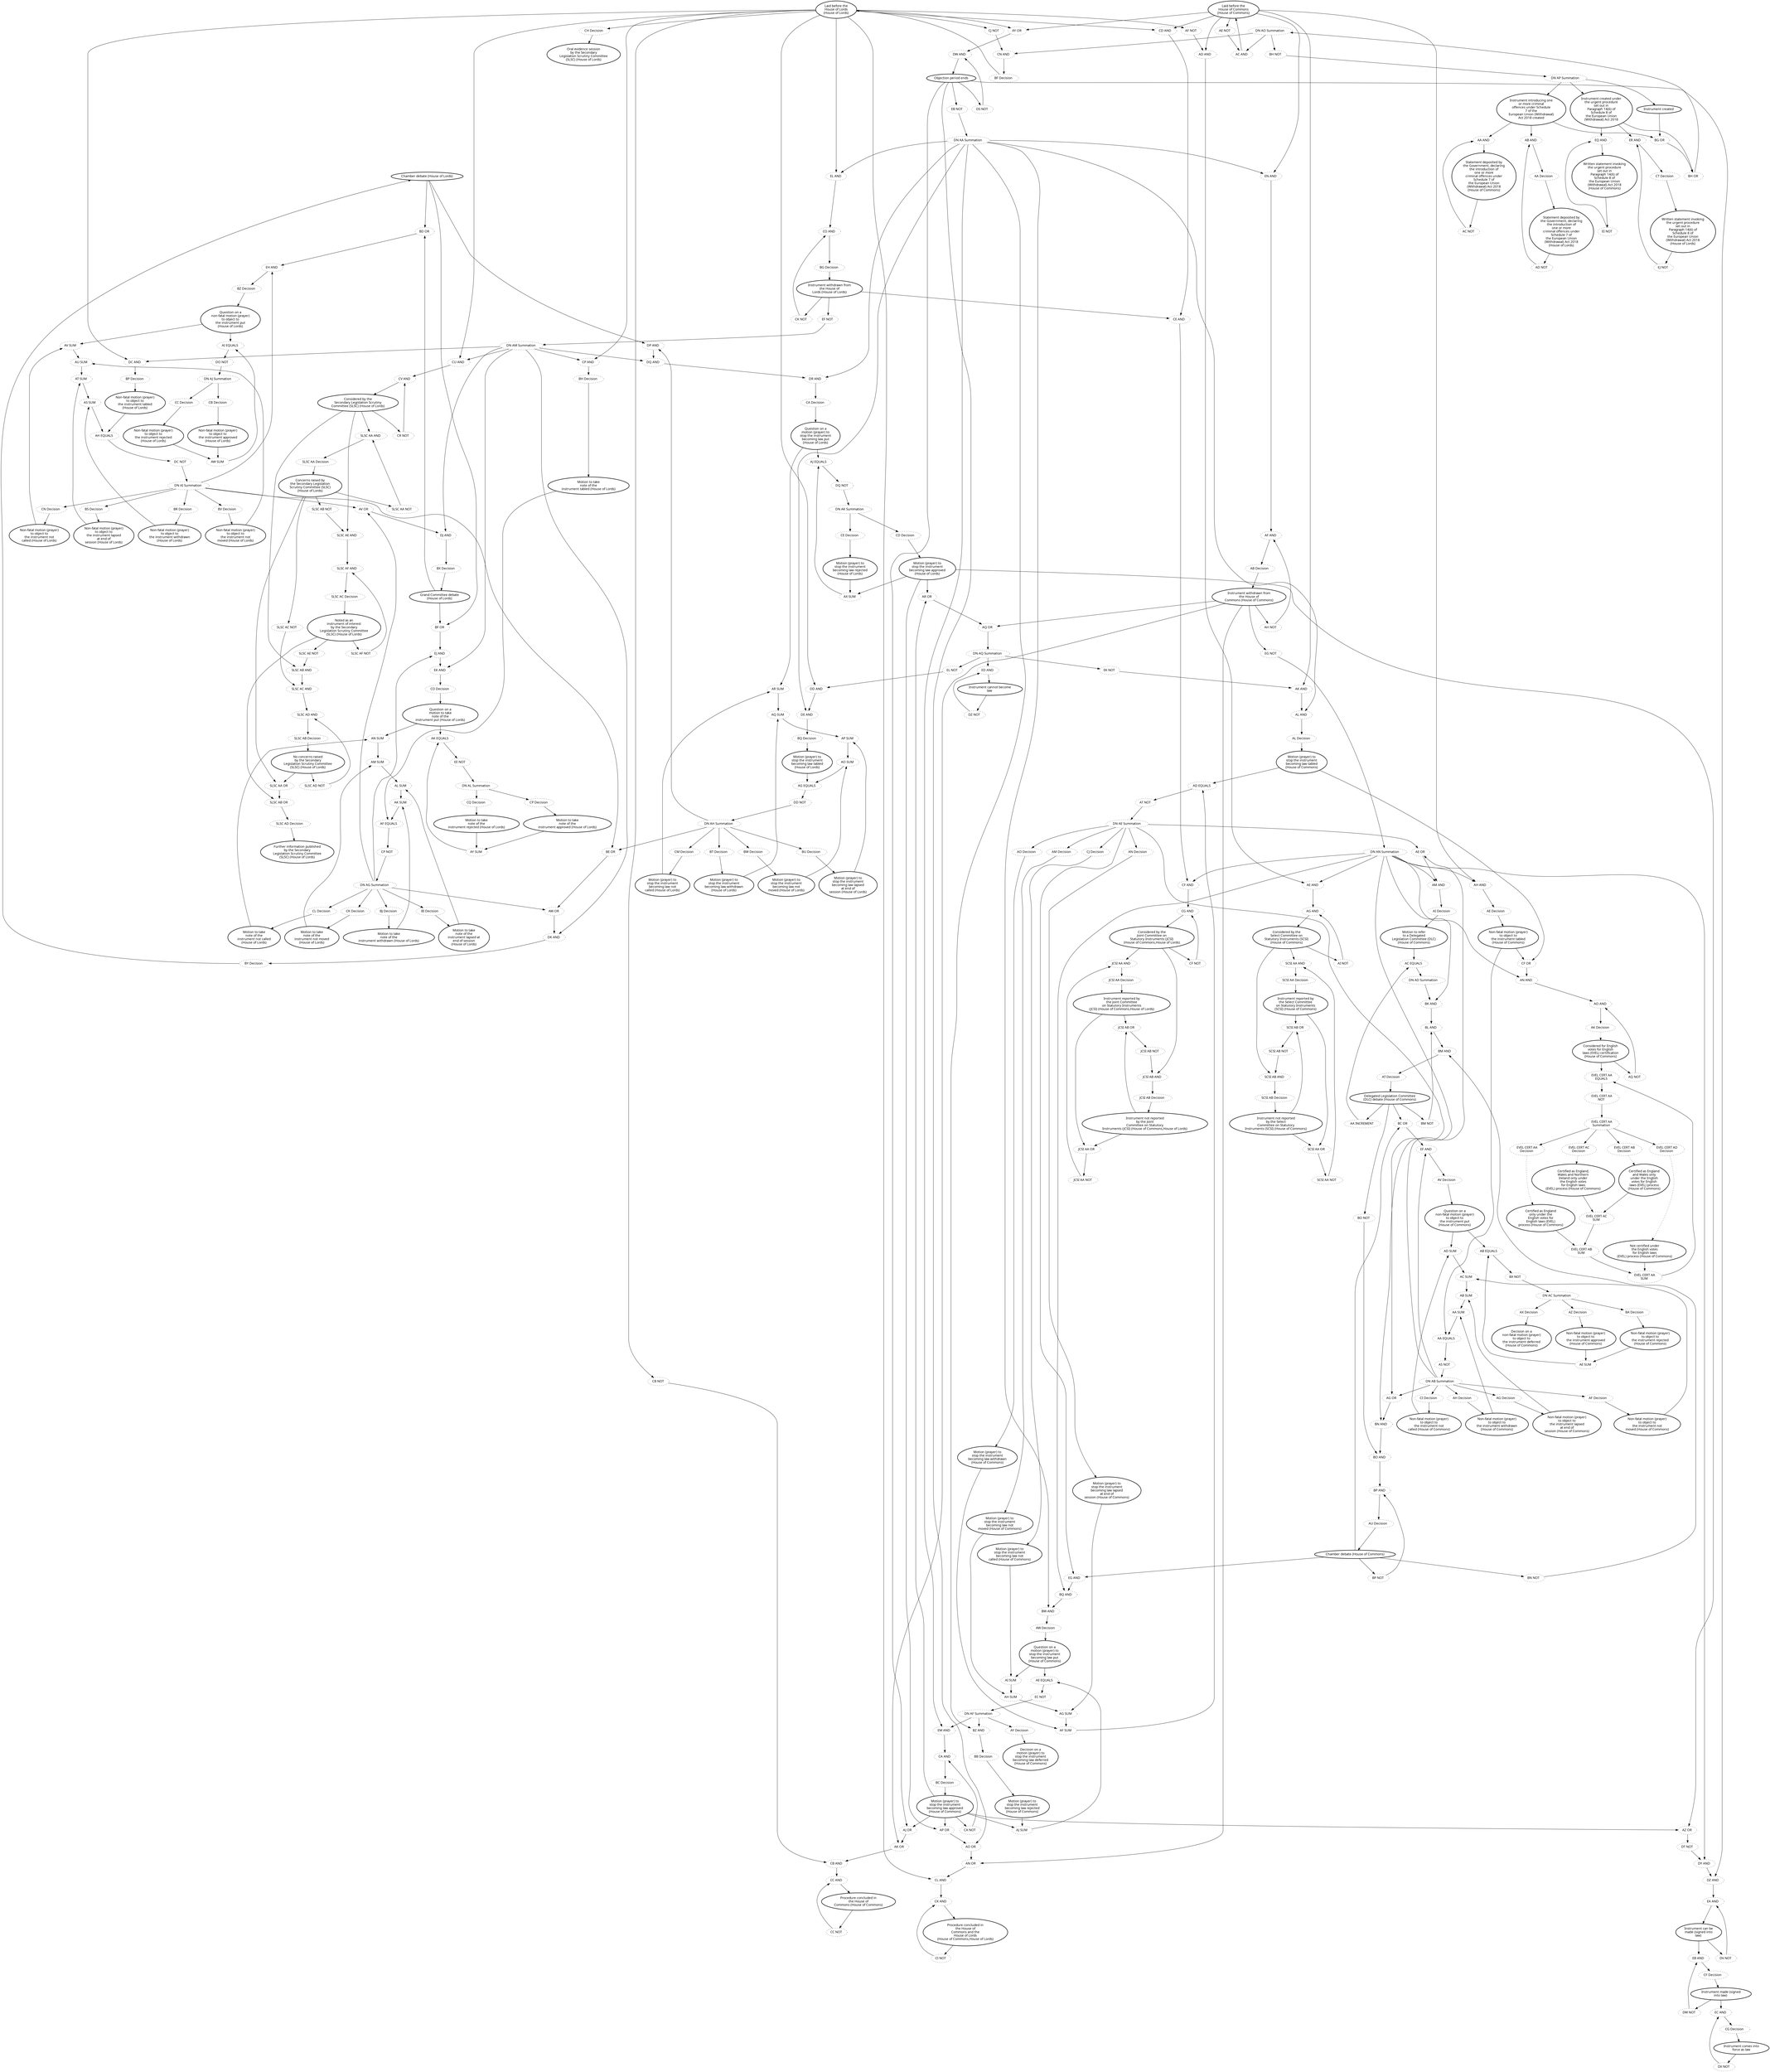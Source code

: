 digraph{graph[fontname="calibri"];node[fontname="calibri"];edge[fontname="calibri"];edge [style=solid, color=black];"2"->"679"[label=""];edge[style=solid, color=black];edge [style=solid, color=black];"2"->"571"[label=""];edge[style=solid, color=black];edge [style=solid, color=black];"2"->"681"[label=""];edge[style=solid, color=black];edge [style=solid, color=black];"3"->"585"[label=""];edge[style=solid, color=black];edge [style=solid, color=black];"3"->"1047"[label=""];edge[style=solid, color=black];edge [style=solid, color=black];"4"->"289"[label=""];edge[style=solid, color=black];edge [style=solid, color=black];"4"->"1100"[label=""];edge[style=solid, color=black];edge [style=solid, color=black];"4"->"305"[label=""];edge[style=solid, color=black];edge [style=solid, color=black];"4"->"287"[label=""];edge[style=solid, color=black];edge [style=solid, color=black];"4"->"314"[label=""];edge[style=solid, color=black];edge [style=solid, color=black];"4"->"369"[label=""];edge[style=solid, color=black];edge [style=solid, color=black];"4"->"428"[label=""];edge[style=solid, color=black];edge [style=solid, color=black];"5"->"1051"[label=""];edge[style=solid, color=black];edge [style=solid, color=black];"7"->"1035"[label=""];edge[style=solid, color=black];edge [style=solid, color=black];"8"->"459"[label=""];edge[style=solid, color=black];edge [style=solid, color=black];"8"->"618"[label=""];edge[style=solid, color=black];edge [style=solid, color=black];"8"->"619"[label=""];edge[style=solid, color=black];edge [style=solid, color=black];"9"->"564"[label=""];edge[style=solid, color=black];edge [style=solid, color=black];"10"->"306"[label=""];edge[style=solid, color=black];edge [style=solid, color=black];"10"->"610"[label=""];edge[style=solid, color=black];edge [style=solid, color=black];"10"->"611"[label=""];edge[style=solid, color=black];edge [style=solid, color=black];"12"->"455"[label=""];edge[style=solid, color=black];edge [style=solid, color=black];"12"->"292"[label=""];edge[style=solid, color=black];edge [style=solid, color=black];"12"->"369"[label=""];edge[style=solid, color=black];edge [style=solid, color=black];"12"->"377"[label=""];edge[style=solid, color=black];edge [style=solid, color=black];"12"->"463"[label=""];edge[style=solid, color=black];edge [style=solid, color=black];"12"->"1096"[label=""];edge[style=solid, color=black];edge [style=solid, color=black];"12"->"428"[label=""];edge[style=solid, color=black];edge [style=solid, color=black];"12"->"381"[label=""];edge[style=solid, color=black];edge [style=solid, color=black];"12"->"386"[label=""];edge[style=solid, color=black];edge [style=solid, color=black];"12"->"395"[label=""];edge[style=solid, color=black];edge [style=solid, color=black];"12"->"394"[label=""];edge[style=solid, color=black];edge [style=solid, color=black];"12"->"980"[label=""];edge[style=solid, color=black];edge [style=solid, color=black];"14"->"1149"[label=""];edge[style=solid, color=black];edge [style=solid, color=black];"15"->"563"[label=""];edge[style=solid, color=black];edge [style=solid, color=black];"15"->"584"[label=""];edge[style=solid, color=black];edge [style=solid, color=black];"19"->"471"[label=""];edge[style=solid, color=black];edge [style=solid, color=black];"19"->"592"[label=""];edge[style=solid, color=black];edge [style=solid, color=black];"19"->"593"[label=""];edge[style=solid, color=black];edge [style=solid, color=black];"19"->"596"[label=""];edge[style=solid, color=black];edge [style=solid, color=black];"20"->"1035"[label=""];edge[style=solid, color=black];edge [style=solid, color=black];"21"->"679"[label=""];edge[style=solid, color=black];edge [style=solid, color=black];"21"->"681"[label=""];edge[style=solid, color=black];edge [style=solid, color=black];"23"->"443"[label=""];edge[style=solid, color=black];edge [style=solid, color=black];"23"->"441"[label=""];edge[style=solid, color=black];edge [style=solid, color=black];"23"->"678"[label=""];edge[style=solid, color=black];edge [style=solid, color=black];"23"->"674"[label=""];edge[style=solid, color=black];edge [style=solid, color=black];"24"->"1046"[label=""];edge[style=solid, color=black];edge [style=solid, color=black];"34"->"406"[label=""];edge[style=solid, color=black];edge [style=solid, color=black];"34"->"3081"[label=""];edge[style=solid, color=black];edge [style=solid, color=black];"38"->"440"[label=""];edge[style=solid, color=black];edge [style=solid, color=black];"38"->"442"[label=""];edge[style=solid, color=black];edge [style=solid, color=black];"38"->"678"[label=""];edge[style=solid, color=black];edge [style=solid, color=black];"38"->"1011"[label=""];edge[style=solid, color=black];edge [style=solid, color=black];"41"->"1031"[label=""];edge[style=solid, color=black];edge [style=solid, color=black];"45"->"1036"[label=""];edge[style=solid, color=black];edge [style=solid, color=black];"46"->"1029"[label=""];edge[style=solid, color=black];edge [style=solid, color=black];"48"->"1034"[label=""];edge[style=solid, color=black];edge [style=solid, color=black];"48"->"1052"[label=""];edge[style=solid, color=black];edge [style=solid, color=black];"54"->"419"[label=""];edge[style=solid, color=black];edge [style=solid, color=black];"54"->"421"[label=""];edge[style=solid, color=black];edge [style=solid, color=black];"54"->"567"[label=""];edge[style=solid, color=black];edge [style=solid, color=black];"54"->"1036"[label=""];edge[style=solid, color=black];edge [style=solid, color=black];"56"->"1022"[label=""];edge[style=solid, color=black];edge [style=solid, color=black];"57"->"585"[label=""];edge[style=solid, color=black];edge [style=solid, color=black];"57"->"1044"[label=""];edge[style=solid, color=black];edge [style=solid, color=black];"58"->"1018"[label=""];edge[style=solid, color=black];edge [style=solid, color=black];"59"->"1050"[label=""];edge[style=solid, color=black];edge [style=solid, color=black];"63"->"1021"[label=""];edge[style=solid, color=black];edge [style=solid, color=black];"63"->"1048"[label=""];edge[style=solid, color=black];edge [style=solid, color=black];"64"->"313"[label=""];edge[style=solid, color=black];edge [style=solid, color=black];"64"->"418"[label=""];edge[style=solid, color=black];edge [style=solid, color=black];"64"->"559"[label=""];edge[style=solid, color=black];edge [style=solid, color=black];"64"->"581"[label=""];edge[style=solid, color=black];edge [style=solid, color=black];"64"->"673"[label=""];edge[style=solid, color=black];edge [style=solid, color=black];"68"->"3083"[label=""];edge[style=solid, color=black];edge [style=solid, color=black];"69"->"613"[label=""];edge[style=solid, color=black];edge [style=solid, color=black];"69"->"612"[label=""];edge[style=solid, color=black];edge [style=solid, color=black];"70"->"612"[label=""];edge[style=solid, color=black];edge [style=solid, color=black];"70"->"613"[label=""];edge[style=solid, color=black];edge [style=solid, color=black];"72"->"603"[label=""];edge[style=solid, color=black];edge [style=solid, color=black];"72"->"598"[label=""];edge[style=solid, color=black];edge [style=solid, color=black];"74"->"3084"[label=""];edge[style=solid, color=black];edge [style=solid, color=black];"75"->"3084"[label=""];edge[style=solid, color=black];edge [style=solid, color=black];"77"->"1016"[label=""];edge[style=solid, color=black];edge [style=solid, color=black];"77"->"1045"[label=""];edge[style=solid, color=black];edge [style=solid, color=black];"79"->"620"[label=""];edge[style=solid, color=black];edge [style=solid, color=black];"79"->"621"[label=""];edge[style=solid, color=black];edge [style=solid, color=black];"83"->"1013"[label=""];edge[style=solid, color=black];edge [style=solid, color=black];"84"->"600"[label=""];edge[style=solid, color=black];edge [style=solid, color=black];"84"->"601"[label=""];edge[style=solid, color=black];edge [style=solid, color=black];"84"->"602"[label=""];edge[style=solid, color=black];edge [style=solid, color=black];"84"->"598"[label=""];edge[style=solid, color=black];edge [style=solid, color=black];"85"->"562"[label=""];edge[style=solid, color=black];edge [style=solid, color=black];"85"->"583"[label=""];edge[style=solid, color=black];edge [style=solid, color=black];"88"->"1030"[label=""];edge[style=solid, color=black];edge [style=solid, color=black];"88"->"1053"[label=""];edge[style=solid, color=black];edge [style=solid, color=black];"89"->"454"[label=""];edge[style=solid, color=black];edge [style=solid, color=black];"89"->"419"[label=""];edge[style=solid, color=black];edge [style=solid, color=black];"89"->"567"[label=""];edge[style=solid, color=black];edge [style=solid, color=black];"89"->"421"[label=""];edge[style=solid, color=black];edge [style=solid, color=black];"89"->"313"[label=""];edge[style=solid, color=black];edge [style=solid, color=black];"89"->"1022"[label=""];edge[style=solid, color=black];edge [style=solid, color=black];"90"->"1017"[label=""];edge[style=solid, color=black];edge [style=solid, color=black];"91"->"587"[label=""];edge[style=solid, color=black];edge [style=solid, color=black];"92"->"621"[label=""];edge[style=solid, color=black];edge [style=solid, color=black];"92"->"620"[label=""];edge[style=solid, color=black];edge [style=solid, color=black];"94"->"3082"[label=""];edge[style=solid, color=black];edge [style=solid, color=black];"95"->"1017"[label=""];edge[style=solid, color=black];edge [style=solid, color=black];"106"->"370"[label=""];edge[style=solid, color=black];edge [style=solid, color=black];"106"->"464"[label=""];edge[style=solid, color=black];edge [style=solid, color=black];"106"->"1095"[label=""];edge[style=solid, color=black];edge [style=solid, color=black];"107"->"301"[label=""];edge[style=solid, color=black];edge [style=solid, color=black];"107"->"317"[label=""];edge[style=solid, color=black];edge [style=solid, color=black];"107"->"420"[label=""];edge[style=solid, color=black];edge [style=solid, color=black];"107"->"417"[label=""];edge[style=solid, color=black];edge [style=solid, color=black];"107"->"1098"[label=""];edge[style=solid, color=black];edge [style=solid, color=black];"110"->"456"[label=""];edge[style=solid, color=black];edge [style=solid, color=black];"111"->"462"[label=""];edge[style=solid, color=black];edge [style=solid, color=black];"143"->"604"[label=""];edge[style=solid, color=black];edge [style=solid, color=black];"143"->"605"[label=""];edge[style=solid, color=black];edge [style=solid, color=black];"143"->"599"[label=""];edge[style=solid, color=black];edge [style=solid, color=black];"182"->"1020"[label=""];edge[style=solid, color=black];edge [style=solid, color=black];"183"->"1015"[label=""];edge[style=solid, color=black];edge [style=solid, color=black];"184"->"1027"[label=""];edge[style=solid, color=black];edge [style=solid, color=black];"185"->"1033"[label=""];edge[style=solid, color=black];edge [style=solid, color=black];"194"->"1049"[label=""];edge[style=solid, color=black];edge [style=solid, color=black];"195"->"1023"[label=""];edge[style=solid, color=black];edge [style=solid, color=black];"204"->"1014"[label=""];edge[style=solid, color=black];edge [style=solid, color=black];"205"->"1019"[label=""];edge[style=solid, color=black];edge [style=solid, color=black];"207"->"1024"[label=""];edge[style=solid, color=black];edge [style=solid, color=black];"208"->"1032"[label=""];edge[style=solid, color=black];edge [style=solid, color=black];"210"->"1028"[label=""];edge[style=solid, color=black];edge [style=solid, color=black];"233"->"538"[label=""];edge[style=solid, color=black];edge [style=solid, color=black];"233"->"540"[label=""];edge[style=solid, color=black];edge [style=solid, color=black];"233"->"1149"[label=""];edge[style=solid, color=black];edge [style=solid, color=black];"234"->"282"[label=""];edge[style=solid, color=black];edge [style=solid, color=black];"235"->"284"[label=""];edge[style=solid, color=black];edge [style=solid, color=black];"281"->"235"[label=""];edge[style=solid, color=black];edge [style=solid, color=black];"282"->"538"[label=""];edge[style=solid, color=black];edge [style=solid, color=black];"283"->"4"[label=""];edge[style=solid, color=black];edge [style=solid, color=black];"284"->"540"[label=""];edge[style=solid, color=black];edge [style=solid, color=black];"287"->"288"[label=""];edge[style=solid, color=black];edge [style=solid, color=black];"288"->"300"[label=""];edge[style=solid, color=black];edge [style=solid, color=black];"289"->"283"[label=""];edge[style=solid, color=black];edge [style=solid, color=black];"292"->"287"[label=""];edge[style=solid, color=black];edge [style=solid, color=black];"293"->"107"[label=""];edge[style=solid, color=black];edge [style=solid, color=black];"295"->"323"[label=""];edge[style=solid, color=black];edge [style=solid, color=black];"296"->"293"[label=""];edge[style=solid, color=black];edge [style=solid, color=black];"300"->"10"[label=""];edge[style=solid, color=black];edge [style=solid, color=black];"301"->"296"[label=""];edge[style=solid, color=black];edge [style=solid, color=black];"303"->"353"[label=""];edge[style=solid, color=black];edge [style=solid, color=black];"305"->"309"[label=""];edge[style=solid, color=black];edge [style=solid, color=black];"306"->"300"[label=""];edge[style=solid, color=black];edge [style=solid, color=black];"309"->"57"[label=""];edge[style=solid, color=black];edge [style=solid, color=black];"313"->"317"[label=""];edge[style=solid, color=black];edge [style=solid, color=black];"314"->"315"[label=""];edge[style=solid, color=black];edge [style=solid, color=black];"315"->"492"[label=""];edge[style=solid, color=black];edge [style=solid, color=black];"317"->"367"[label=""];edge[style=solid, color=black];edge [style=solid, color=black];"320"->"183"[label=""];edge[style=solid, color=black];edge [style=solid, color=black];"321"->"204"[label=""];edge[style=solid, color=black];edge [style=solid, color=black];"323"->"489"[label=""];edge[style=solid, color=black];edge [style=solid, color=black];"324"->"83"[label=""];edge[style=solid, color=black];edge [style=solid, color=black];"326"->"327"[label=""];edge[style=solid, color=black];edge [style=solid, color=black];"327"->"491"[label=""];edge[style=solid, color=black];edge [style=solid, color=black];"350"->"351"[label=""];edge[style=solid, color=black];edge [style=solid, color=black];"351"->"352"[label=""];edge[style=solid, color=black];edge [style=solid, color=black];"352"->"500"[label=""];edge[style=solid, color=black];edge [style=solid, color=black];"353"->"354"[label=""];edge[style=solid, color=black];edge [style=solid, color=black];"354"->"355"[label=""];edge[style=solid, color=black];edge [style=solid, color=black];"355"->"501"[label=""];edge[style=solid, color=black];edge [style=solid, color=black];"356"->"362"[label=""];edge[style=solid, color=black];edge [style=solid, color=black];"362"->"503"[label=""];edge[style=solid, color=black];edge [style=solid, color=black];"365"->"508"[label=""];edge[style=solid, color=black];edge [style=solid, color=black];"366"->"509"[label=""];edge[style=solid, color=black];edge [style=solid, color=black];"367"->"368"[label=""];edge[style=solid, color=black];edge [style=solid, color=black];"368"->"110"[label=""];edge[style=solid, color=black];edge [style=solid, color=black];"369"->"370"[label=""];edge[style=solid, color=black];edge [style=solid, color=black];"370"->"371"[label=""];edge[style=solid, color=black];edge [style=solid, color=black];"371"->"372"[label=""];edge[style=solid, color=black];edge [style=solid, color=black];"372"->"8"[label=""];edge[style=solid, color=black];edge [style=solid, color=black];"376"->"111"[label=""];edge[style=solid, color=black];edge [style=solid, color=black];"377"->"376"[label=""];edge[style=solid, color=black];edge [style=solid, color=black];"379"->"512"[label=""];edge[style=solid, color=black];edge [style=solid, color=black];"380"->"513"[label=""];edge[style=solid, color=black];edge [style=solid, color=black];"381"->"514"[label=""];edge[style=solid, color=black];edge [style=solid, color=black];"386"->"387"[label=""];edge[style=solid, color=black];edge [style=solid, color=black];"387"->"19"[label=""];edge[style=solid, color=black];edge [style=solid, color=black];"394"->"522"[label=""];edge[style=solid, color=black];edge [style=solid, color=black];"395"->"396"[label=""];edge[style=solid, color=black];edge [style=solid, color=black];"396"->"523"[label=""];edge[style=solid, color=black];edge [style=solid, color=black];"401"->"530"[label=""];edge[style=solid, color=black];edge [style=solid, color=black];"402"->"531"[label=""];edge[style=solid, color=black];edge [style=solid, color=black];"406"->"327"[label=""];edge[style=solid, color=black];edge [style=solid, color=black];"408"->"1121"[label=""];edge[style=solid, color=black];edge [style=solid, color=black];"409"->"1124"[label=""];edge[style=solid, color=black];edge [style=solid, color=black];"417"->"377"[label=""];edge[style=solid, color=black];edge [style=solid, color=black];"418"->"417"[label=""];edge[style=solid, color=black];edge [style=solid, color=black];"419"->"418"[label=""];edge[style=solid, color=black];edge [style=solid, color=black];"420"->"1877"[label=""];edge[style=solid, color=black];edge [style=solid, color=black];"421"->"420"[label=""];edge[style=solid, color=black];edge [style=solid, color=black];"425"->"401"[label=""];edge[style=solid, color=black];edge [style=solid, color=black];"426"->"402"[label=""];edge[style=solid, color=black];edge [style=solid, color=black];"428"->"578"[label=""];edge[style=solid, color=black];edge [style=solid, color=black];"435"->"1458"[label=""];edge[style=solid, color=black];edge [style=solid, color=black];"440"->"351"[label=""];edge[style=solid, color=black];edge [style=solid, color=black];"441"->"352"[label=""];edge[style=solid, color=black];edge [style=solid, color=black];"442"->"354"[label=""];edge[style=solid, color=black];edge [style=solid, color=black];"443"->"355"[label=""];edge[style=solid, color=black];edge [style=solid, color=black];"451"->"1122"[label=""];edge[style=solid, color=black];edge [style=solid, color=black];"454"->"366"[label=""];edge[style=solid, color=black];edge [style=solid, color=black];"455"->"367"[label=""];edge[style=solid, color=black];edge [style=solid, color=black];"456"->"368"[label=""];edge[style=solid, color=black];edge [style=solid, color=black];"459"->"372"[label=""];edge[style=solid, color=black];edge [style=solid, color=black];"462"->"376"[label=""];edge[style=solid, color=black];edge [style=solid, color=black];"463"->"379"[label=""];edge[style=solid, color=black];edge [style=solid, color=black];"464"->"380"[label=""];edge[style=solid, color=black];edge [style=solid, color=black];"469"->"1127"[label=""];edge[style=solid, color=black];edge [style=solid, color=black];"471"->"387"[label=""];edge[style=solid, color=black];edge [style=solid, color=black];"482"->"1130"[label=""];edge[style=solid, color=black];edge [style=solid, color=black];"489"->"24"[label=""];edge[style=solid, color=black];edge [style=dotted, color=black];"491"->"34"[label=""];edge[style=solid, color=black];edge [style=solid, color=black];"492"->"3"[label=""];edge[style=solid, color=black];edge [style=solid, color=black];"493"->"182"[label=""];edge[style=solid, color=black];edge [style=solid, color=black];"494"->"205"[label=""];edge[style=solid, color=black];edge [style=solid, color=black];"495"->"58"[label=""];edge[style=solid, color=black];edge [style=solid, color=black];"500"->"38"[label=""];edge[style=solid, color=black];edge [style=solid, color=black];"501"->"23"[label=""];edge[style=solid, color=black];edge [style=solid, color=black];"502"->"77"[label=""];edge[style=solid, color=black];edge [style=solid, color=black];"503"->"63"[label=""];edge[style=solid, color=black];edge [style=solid, color=black];"504"->"209"[label=""];edge[style=solid, color=black];edge [style=solid, color=black];"505"->"199"[label=""];edge[style=solid, color=black];edge [style=solid, color=black];"506"->"90"[label=""];edge[style=solid, color=black];edge [style=solid, color=black];"507"->"95"[label=""];edge[style=solid, color=black];edge [style=solid, color=black];"508"->"56"[label=""];edge[style=solid, color=black];edge [style=solid, color=black];"509"->"89"[label=""];edge[style=solid, color=black];edge [style=solid, color=black];"512"->"12"[label=""];edge[style=solid, color=black];edge [style=solid, color=black];"513"->"106"[label=""];edge[style=solid, color=black];edge [style=solid, color=black];"514"->"194"[label=""];edge[style=solid, color=black];edge [style=solid, color=black];"515"->"207"[label=""];edge[style=solid, color=black];edge [style=solid, color=black];"516"->"195"[label=""];edge[style=solid, color=black];edge [style=solid, color=black];"522"->"5"[label=""];edge[style=solid, color=black];edge [style=solid, color=black];"523"->"59"[label=""];edge[style=solid, color=black];edge [style=solid, color=black];"524"->"41"[label=""];edge[style=solid, color=black];edge [style=solid, color=black];"525"->"208"[label=""];edge[style=solid, color=black];edge [style=solid, color=black];"526"->"46"[label=""];edge[style=solid, color=black];edge [style=solid, color=black];"527"->"210"[label=""];edge[style=solid, color=black];edge [style=solid, color=black];"528"->"185"[label=""];edge[style=solid, color=black];edge [style=solid, color=black];"529"->"184"[label=""];edge[style=solid, color=black];edge [style=solid, color=black];"530"->"21"[label=""];edge[style=solid, color=black];edge [style=solid, color=black];"531"->"2"[label=""];edge[style=solid, color=black];edge [style=solid, color=black];"532"->"48"[label=""];edge[style=solid, color=black];edge [style=solid, color=black];"533"->"88"[label=""];edge[style=solid, color=black];edge [style=solid, color=black];"534"->"20"[label=""];edge[style=solid, color=black];edge [style=solid, color=black];"535"->"7"[label=""];edge[style=solid, color=black];edge [style=solid, color=black];"536"->"54"[label=""];edge[style=solid, color=black];edge [style=solid, color=black];"537"->"45"[label=""];edge[style=solid, color=black];edge [style=solid, color=black];"538"->"234"[label=""];edge[style=solid, color=black];edge [style=solid, color=black];"540"->"281"[label=""];edge[style=solid, color=black];edge [style=solid, color=black];"541"->"1129"[label=""];edge[style=solid, color=black];edge [style=solid, color=black];"544"->"15"[label=""];edge[style=solid, color=black];edge [style=solid, color=black];"555"->"1131"[label=""];edge[style=solid, color=black];edge [style=solid, color=black];"557"->"1132"[label=""];edge[style=solid, color=black];edge [style=solid, color=black];"559"->"578"[label=""];edge[style=solid, color=black];edge [style=solid, color=black];"560"->"580"[label=""];edge[style=solid, color=black];edge [style=solid, color=black];"562"->"582"[label=""];edge[style=solid, color=black];edge [style=solid, color=black];"563"->"583"[label=""];edge[style=solid, color=black];edge [style=solid, color=black];"564"->"584"[label=""];edge[style=solid, color=black];edge [style=solid, color=black];"566"->"9"[label=""];edge[style=solid, color=black];edge [style=solid, color=black];"567"->"560"[label=""];edge[style=solid, color=black];edge [style=solid, color=black];"571"->"572"[label=""];edge[style=solid, color=black];edge [style=solid, color=black];"572"->"573"[label=""];edge[style=solid, color=black];edge [style=solid, color=black];"573"->"533"[label=""];edge[style=solid, color=black];edge [style=solid, color=black];"578"->"64"[label=""];edge[style=solid, color=black];edge [style=solid, color=black];"580"->"581"[label=""];edge[style=solid, color=black];edge [style=solid, color=black];"581"->"582"[label=""];edge[style=solid, color=black];edge [style=solid, color=black];"582"->"85"[label=""];edge[style=solid, color=black];edge [style=solid, color=black];"583"->"544"[label=""];edge[style=solid, color=black];edge [style=solid, color=black];"584"->"566"[label=""];edge[style=solid, color=black];edge [style=solid, color=black];"585"->"326"[label=""];edge[style=solid, color=black];edge [style=solid, color=black];"586"->"91"[label=""];edge[style=solid, color=black];edge [style=solid, color=black];"587"->"586"[label=""];edge[style=solid, color=black];edge [style=solid, color=black];"592"->"606"[label=""];edge[style=solid, color=black];edge [style=solid, color=black];"593"->"594"[label=""];edge[style=solid, color=black];edge [style=solid, color=black];"594"->"595"[label=""];edge[style=solid, color=black];edge [style=solid, color=black];"595"->"607"[label=""];edge[style=solid, color=black];edge [style=solid, color=black];"596"->"597"[label=""];edge[style=solid, color=black];edge [style=solid, color=black];"597"->"608"[label=""];edge[style=solid, color=black];edge [style=solid, color=black];"598"->"599"[label=""];edge[style=solid, color=black];edge [style=solid, color=black];"599"->"609"[label=""];edge[style=solid, color=black];edge [style=solid, color=black];"600"->"592"[label=""];edge[style=solid, color=black];edge [style=solid, color=black];"601"->"596"[label=""];edge[style=solid, color=black];edge [style=solid, color=black];"602"->"594"[label=""];edge[style=solid, color=black];edge [style=solid, color=black];"603"->"595"[label=""];edge[style=solid, color=black];edge [style=solid, color=black];"604"->"593"[label=""];edge[style=solid, color=black];edge [style=solid, color=black];"605"->"597"[label=""];edge[style=solid, color=black];edge [style=solid, color=black];"606"->"84"[label=""];edge[style=solid, color=black];edge [style=solid, color=black];"607"->"72"[label=""];edge[style=solid, color=black];edge [style=solid, color=black];"608"->"143"[label=""];edge[style=solid, color=black];edge [style=solid, color=black];"609"->"224"[label=""];edge[style=solid, color=black];edge [style=solid, color=black];"610"->"616"[label=""];edge[style=solid, color=black];edge [style=solid, color=black];"611"->"617"[label=""];edge[style=solid, color=black];edge [style=solid, color=black];"612"->"614"[label=""];edge[style=solid, color=black];edge [style=solid, color=black];"613"->"615"[label=""];edge[style=solid, color=black];edge [style=solid, color=black];"614"->"610"[label=""];edge[style=solid, color=black];edge [style=solid, color=black];"615"->"611"[label=""];edge[style=solid, color=black];edge [style=solid, color=black];"616"->"69"[label=""];edge[style=solid, color=black];edge [style=solid, color=black];"617"->"70"[label=""];edge[style=solid, color=black];edge [style=solid, color=black];"618"->"624"[label=""];edge[style=solid, color=black];edge [style=solid, color=black];"619"->"625"[label=""];edge[style=solid, color=black];edge [style=solid, color=black];"620"->"622"[label=""];edge[style=solid, color=black];edge [style=solid, color=black];"621"->"623"[label=""];edge[style=solid, color=black];edge [style=solid, color=black];"622"->"618"[label=""];edge[style=solid, color=black];edge [style=solid, color=black];"623"->"619"[label=""];edge[style=solid, color=black];edge [style=solid, color=black];"624"->"92"[label=""];edge[style=solid, color=black];edge [style=solid, color=black];"625"->"79"[label=""];edge[style=solid, color=black];edge [style=solid, color=black];"642"->"3085"[label=""];edge[style=solid, color=black];edge [style=dotted, color=black];"657"->"68"[label=""];edge[style=solid, color=black];edge [style=dotted, color=black];"658"->"74"[label=""];edge[style=solid, color=black];edge [style=dotted, color=black];"659"->"75"[label=""];edge[style=solid, color=black];edge [style=dotted, color=black];"660"->"94"[label=""];edge[style=solid, color=black];edge [style=solid, color=black];"672"->"502"[label=""];edge[style=solid, color=black];edge [style=solid, color=black];"673"->"1120"[label=""];edge[style=solid, color=black];edge [style=solid, color=black];"674"->"356"[label=""];edge[style=solid, color=black];edge [style=solid, color=black];"675"->"532"[label=""];edge[style=solid, color=black];edge [style=solid, color=black];"677"->"1085"[label=""];edge[style=solid, color=black];edge [style=solid, color=black];"678"->"672"[label=""];edge[style=solid, color=black];edge [style=solid, color=black];"679"->"675"[label=""];edge[style=solid, color=black];edge [style=solid, color=black];"680"->"426"[label=""];edge[style=solid, color=black];edge [style=solid, color=black];"681"->"677"[label=""];edge[style=solid, color=black];edge [style=solid, color=black];"980"->"979"[label=""];edge[style=solid, color=black];edge [style=solid, color=black];"1011"->"1046"[label=""];edge[style=solid, color=black];edge [style=solid, color=black];"1013"->"1044"[label=""];edge[style=solid, color=black];edge [style=solid, color=black];"1014"->"1013"[label=""];edge[style=solid, color=black];edge [style=solid, color=black];"1015"->"1014"[label=""];edge[style=solid, color=black];edge [style=solid, color=black];"1016"->"1015"[label=""];edge[style=solid, color=black];edge [style=solid, color=black];"1017"->"1045"[label=""];edge[style=solid, color=black];edge [style=solid, color=black];"1018"->"1047"[label=""];edge[style=solid, color=black];edge [style=solid, color=black];"1019"->"1018"[label=""];edge[style=solid, color=black];edge [style=solid, color=black];"1020"->"1019"[label=""];edge[style=solid, color=black];edge [style=solid, color=black];"1021"->"1020"[label=""];edge[style=solid, color=black];edge [style=solid, color=black];"1022"->"1048"[label=""];edge[style=solid, color=black];edge [style=solid, color=black];"1023"->"1049"[label=""];edge[style=solid, color=black];edge [style=solid, color=black];"1024"->"1023"[label=""];edge[style=solid, color=black];edge [style=solid, color=black];"1025"->"1024"[label=""];edge[style=solid, color=black];edge [style=solid, color=black];"1026"->"1025"[label=""];edge[style=solid, color=black];edge [style=solid, color=black];"1027"->"1050"[label=""];edge[style=solid, color=black];edge [style=solid, color=black];"1028"->"1027"[label=""];edge[style=solid, color=black];edge [style=solid, color=black];"1029"->"1028"[label=""];edge[style=solid, color=black];edge [style=solid, color=black];"1030"->"1029"[label=""];edge[style=solid, color=black];edge [style=solid, color=black];"1031"->"1051"[label=""];edge[style=solid, color=black];edge [style=solid, color=black];"1032"->"1031"[label=""];edge[style=solid, color=black];edge [style=solid, color=black];"1033"->"1032"[label=""];edge[style=solid, color=black];edge [style=solid, color=black];"1034"->"1033"[label=""];edge[style=solid, color=black];edge [style=solid, color=black];"1035"->"1052"[label=""];edge[style=solid, color=black];edge [style=solid, color=black];"1036"->"1053"[label=""];edge[style=solid, color=black];edge [style=solid, color=black];"1037"->"1054"[label=""];edge[style=solid, color=black];edge [style=solid, color=black];"1044"->"408"[label=""];edge[style=solid, color=black];edge [style=solid, color=black];"1045"->"451"[label=""];edge[style=solid, color=black];edge [style=solid, color=black];"1046"->"1123"[label=""];edge[style=solid, color=black];edge [style=solid, color=black];"1047"->"409"[label=""];edge[style=solid, color=black];edge [style=solid, color=black];"1048"->"1087"[label=""];edge[style=solid, color=black];edge [style=solid, color=black];"1049"->"469"[label=""];edge[style=solid, color=black];edge [style=solid, color=black];"1050"->"541"[label=""];edge[style=solid, color=black];edge [style=solid, color=black];"1051"->"482"[label=""];edge[style=solid, color=black];edge [style=solid, color=black];"1052"->"555"[label=""];edge[style=solid, color=black];edge [style=solid, color=black];"1053"->"557"[label=""];edge[style=solid, color=black];edge [style=solid, color=black];"1054"->"1092"[label=""];edge[style=solid, color=black];edge [style=solid, color=black];"1074"->"1125"[label=""];edge[style=solid, color=black];edge [style=solid, color=black];"1075"->"1112"[label=""];edge[style=solid, color=black];edge [style=solid, color=black];"1077"->"1094"[label=""];edge[style=solid, color=black];edge [style=solid, color=black];"1078"->"1113"[label=""];edge[style=solid, color=black];edge [style=solid, color=black];"1079"->"1128"[label=""];edge[style=solid, color=black];edge [style=solid, color=black];"1080"->"1104"[label=""];edge[style=solid, color=black];edge [style=solid, color=black];"1081"->"1115"[label=""];edge[style=solid, color=black];edge [style=solid, color=black];"1082"->"1118"[label=""];edge[style=solid, color=black];edge [style=solid, color=black];"1083"->"1119"[label=""];edge[style=solid, color=black];edge [style=solid, color=black];"1085"->"1081"[label=""];edge[style=solid, color=black];edge [style=solid, color=black];"1087"->"1126"[label=""];edge[style=solid, color=black];edge [style=solid, color=black];"1092"->"1133"[label=""];edge[style=solid, color=black];edge [style=solid, color=black];"1094"->"1016"[label=""];edge[style=solid, color=black];edge [style=solid, color=black];"1095"->"1170"[label=""];edge[style=solid, color=black];edge [style=solid, color=black];"1096"->"380"[label=""];edge[style=solid, color=black];edge [style=solid, color=black];"1097"->"366"[label=""];edge[style=solid, color=black];edge [style=solid, color=black];"1098"->"1171"[label=""];edge[style=solid, color=black];edge [style=solid, color=black];"1100"->"296"[label=""];edge[style=solid, color=black];edge [style=solid, color=black];"1104"->"1034"[label=""];edge[style=solid, color=black];edge [style=solid, color=black];"1111"->"1451"[label=""];edge[style=solid, color=black];edge [style=solid, color=black];"1112"->"1025"[label=""];edge[style=solid, color=black];edge [style=solid, color=black];"1113"->"1026"[label=""];edge[style=solid, color=black];edge [style=solid, color=black];"1115"->"1026"[label=""];edge[style=solid, color=black];edge [style=solid, color=black];"1115"->"1054"[label=""];edge[style=solid, color=black];edge [style=solid, color=black];"1117"->"1452"[label=""];edge[style=solid, color=black];edge [style=solid, color=black];"1118"->"1037"[label=""];edge[style=solid, color=black];edge [style=solid, color=black];"1119"->"1037"[label=""];edge[style=solid, color=black];edge [style=solid, color=black];"1120"->"362"[label=""];edge[style=solid, color=black];edge [style=solid, color=black];"1120"->"315"[label=""];edge[style=solid, color=black];edge [style=solid, color=black];"1120"->"396"[label=""];edge[style=solid, color=black];edge [style=solid, color=black];"1120"->"573"[label=""];edge[style=solid, color=black];edge [style=solid, color=black];"1120"->"1100"[label=""];edge[style=solid, color=black];edge [style=solid, color=black];"1120"->"365"[label=""];edge[style=solid, color=black];edge [style=solid, color=black];"1120"->"1096"[label=""];edge[style=solid, color=black];edge [style=solid, color=black];"1120"->"1097"[label=""];edge[style=solid, color=black];edge [style=solid, color=black];"1121"->"295"[label=""];edge[style=solid, color=black];edge [style=solid, color=black];"1121"->"324"[label=""];edge[style=solid, color=black];edge [style=solid, color=black];"1121"->"321"[label=""];edge[style=solid, color=black];edge [style=solid, color=black];"1121"->"320"[label=""];edge[style=solid, color=black];edge [style=solid, color=black];"1121"->"1077"[label=""];edge[style=solid, color=black];edge [style=solid, color=black];"1121"->"672"[label=""];edge[style=solid, color=black];edge [style=solid, color=black];"1121"->"303"[label=""];edge[style=solid, color=black];edge [style=solid, color=black];"1122"->"504"[label=""];edge[style=solid, color=black];edge [style=solid, color=black];"1122"->"506"[label=""];edge[style=solid, color=black];edge [style=solid, color=black];"1122"->"507"[label=""];edge[style=solid, color=black];edge [style=solid, color=black];"1123"->"350"[label=""];edge[style=solid, color=black];edge [style=solid, color=black];"1124"->"295"[label=""];edge[style=solid, color=black];edge [style=solid, color=black];"1124"->"495"[label=""];edge[style=solid, color=black];edge [style=solid, color=black];"1124"->"494"[label=""];edge[style=solid, color=black];edge [style=solid, color=black];"1124"->"493"[label=""];edge[style=solid, color=black];edge [style=solid, color=black];"1124"->"1074"[label=""];edge[style=solid, color=black];edge [style=solid, color=black];"1124"->"303"[label=""];edge[style=solid, color=black];edge [style=solid, color=black];"1124"->"674"[label=""];edge[style=solid, color=black];edge [style=solid, color=black];"1125"->"1021"[label=""];edge[style=solid, color=black];edge [style=solid, color=black];"1126"->"505"[label=""];edge[style=solid, color=black];edge [style=solid, color=black];"1126"->"365"[label=""];edge[style=solid, color=black];edge [style=solid, color=black];"1126"->"1097"[label=""];edge[style=solid, color=black];edge [style=solid, color=black];"1127"->"516"[label=""];edge[style=solid, color=black];edge [style=solid, color=black];"1127"->"515"[label=""];edge[style=solid, color=black];edge [style=solid, color=black];"1127"->"1075"[label=""];edge[style=solid, color=black];edge [style=solid, color=black];"1127"->"1078"[label=""];edge[style=solid, color=black];edge [style=solid, color=black];"1127"->"425"[label=""];edge[style=solid, color=black];edge [style=solid, color=black];"1127"->"426"[label=""];edge[style=solid, color=black];edge [style=solid, color=black];"1127"->"677"[label=""];edge[style=solid, color=black];edge [style=solid, color=black];"1128"->"1030"[label=""];edge[style=solid, color=black];edge [style=solid, color=black];"1129"->"571"[label=""];edge[style=solid, color=black];edge [style=solid, color=black];"1129"->"529"[label=""];edge[style=solid, color=black];edge [style=solid, color=black];"1129"->"527"[label=""];edge[style=solid, color=black];edge [style=solid, color=black];"1129"->"526"[label=""];edge[style=solid, color=black];edge [style=solid, color=black];"1129"->"1079"[label=""];edge[style=solid, color=black];edge [style=solid, color=black];"1129"->"680"[label=""];edge[style=solid, color=black];edge [style=solid, color=black];"1130"->"524"[label=""];edge[style=solid, color=black];edge [style=solid, color=black];"1130"->"525"[label=""];edge[style=solid, color=black];edge [style=solid, color=black];"1130"->"528"[label=""];edge[style=solid, color=black];edge [style=solid, color=black];"1130"->"1080"[label=""];edge[style=solid, color=black];edge [style=solid, color=black];"1130"->"425"[label=""];edge[style=solid, color=black];edge [style=solid, color=black];"1130"->"680"[label=""];edge[style=solid, color=black];edge [style=solid, color=black];"1130"->"675"[label=""];edge[style=solid, color=black];edge [style=solid, color=black];"1131"->"534"[label=""];edge[style=solid, color=black];edge [style=solid, color=black];"1131"->"535"[label=""];edge[style=solid, color=black];edge [style=solid, color=black];"1132"->"536"[label=""];edge[style=solid, color=black];edge [style=solid, color=black];"1132"->"537"[label=""];edge[style=solid, color=black];edge [style=solid, color=black];"1133"->"1082"[label=""];edge[style=solid, color=black];edge [style=solid, color=black];"1133"->"1083"[label=""];edge[style=solid, color=black];edge [style=solid, color=black];"1149"->"1159"[label=""];edge[style=solid, color=black];edge [style=solid, color=black];"1159"->"1457"[label=""];edge[style=solid, color=black];edge [style=solid, color=black];"1169"->"314"[label=""];edge[style=solid, color=black];edge [style=solid, color=black];"1170"->"394"[label=""];edge[style=solid, color=black];edge [style=solid, color=black];"1170"->"386"[label=""];edge[style=solid, color=black];edge [style=solid, color=black];"1170"->"381"[label=""];edge[style=solid, color=black];edge [style=solid, color=black];"1170"->"401"[label=""];edge[style=solid, color=black];edge [style=solid, color=black];"1170"->"402"[label=""];edge[style=solid, color=black];edge [style=solid, color=black];"1170"->"572"[label=""];edge[style=solid, color=black];edge [style=solid, color=black];"1170"->"1085"[label=""];edge[style=solid, color=black];edge [style=solid, color=black];"1171"->"323"[label=""];edge[style=solid, color=black];edge [style=solid, color=black];"1171"->"326"[label=""];edge[style=solid, color=black];edge [style=solid, color=black];"1171"->"350"[label=""];edge[style=solid, color=black];edge [style=solid, color=black];"1171"->"353"[label=""];edge[style=solid, color=black];edge [style=solid, color=black];"1171"->"356"[label=""];edge[style=solid, color=black];edge [style=solid, color=black];"1171"->"305"[label=""];edge[style=solid, color=black];edge [style=solid, color=black];"1171"->"580"[label=""];edge[style=solid, color=black];edge [style=solid, color=black];"1171"->"371"[label=""];edge[style=solid, color=black];edge [style=solid, color=black];"1171"->"288"[label=""];edge[style=solid, color=black];edge [style=solid, color=black];"1281"->"1111"[label=""];edge[style=solid, color=black];edge [style=solid, color=black];"1282"->"1159"[label=""];edge[style=solid, color=black];edge [style=solid, color=black];"1282"->"1451"[label=""];edge[style=solid, color=black];edge [style=solid, color=black];"1282"->"1452"[label=""];edge[style=solid, color=black];edge [style=solid, color=black];"1283"->"395"[label=""];edge[style=solid, color=black];edge [style=solid, color=black];"1322"->"1117"[label=""];edge[style=solid, color=black];edge [style=solid, color=black];"1451"->"1281"[label=""];edge[style=solid, color=black];edge [style=solid, color=black];"1452"->"1499"[label=""];edge[style=solid, color=black];edge [style=solid, color=black];"1457"->"283"[label=""];edge[style=solid, color=black];edge [style=solid, color=black];"1457"->"379"[label=""];edge[style=solid, color=black];edge [style=solid, color=black];"1457"->"435"[label=""];edge[style=solid, color=black];edge [style=solid, color=black];"1458"->"14"[label=""];edge[style=solid, color=black];edge [style=solid, color=black];"1458"->"233"[label=""];edge[style=solid, color=black];edge [style=solid, color=black];"1458"->"1282"[label=""];edge[style=solid, color=black];edge [style=solid, color=black];"1499"->"1322"[label=""];edge[style=solid, color=black];edge [style=solid, color=black];"1877"->"586"[label=""];edge[style=solid, color=black];edge [style=solid, color=black];"1877"->"1169"[label=""];edge[style=solid, color=black];edge [style=solid, color=black];"1877"->"1283"[label=""];edge[style=solid, color=black];edge [style=solid, color=black];"3081"->"642"[label=""];edge[style=solid, color=black];edge [style=solid, color=black];"3082"->"3081"[label=""];edge[style=solid, color=black];edge [style=solid, color=black];"3083"->"3082"[label=""];edge[style=solid, color=black];edge [style=solid, color=black];"3084"->"3083"[label=""];edge[style=solid, color=black];edge [style=solid, color=black];"3085"->"657"[label=""];edge[style=solid, color=black];edge [style=solid, color=black];"3085"->"658"[label=""];edge[style=solid, color=black];edge [style=solid, color=black];"3085"->"659"[label=""];edge[style=solid, color=black];edge [style=solid, color=black];"3085"->"660"[label=""];edge[style=solid, color=black];"2" [label="Chamber debate (House of Lords)", style=bold];"3" [label="Motion (prayer) to\nstop the instrument\nbecoming law tabled\n(House of Commons)", style=bold];"4" [label="Laid before the\nHouse of Commons\n(House of Commons)", style=bold];"5" [label="Non-fatal motion (prayer)\nto object to\nthe instrument tabled\n(House of Lords)", style=bold];"7" [label="Non-fatal motion (prayer)\nto object to\nthe instrument rejected\n(House of Lords)", style=bold];"8" [label="Considered by the\nJoint Committee on\nStatutory Instruments (JCSI)\n(House of Commons,House of Lords)", style=bold];"9" [label="Instrument comes into\nforce as law\n", style=bold];"10" [label="Considered by the\nSelect Committee on\nStatutory Instruments (SCSI)\n(House of Commons)", style=bold];"12" [label="Laid before the\nHouse of Lords\n(House of Lords)", style=bold];"14" [label="Instrument created ", style=bold];"15" [label="Instrument made (signed\ninto law) ", style=bold];"19" [label="Considered by the\nSecondary Legislation Scrutiny\nCommittee (SLSC) (House of Lords)", style=bold];"20" [label="Non-fatal motion (prayer)\nto object to\nthe instrument approved\n(House of Lords)", style=bold];"21" [label="Grand Committee debate\n(House of Lords)", style=bold];"23" [label="Chamber debate (House of Commons)", style=bold];"24" [label="Motion to refer\nto a Delegated\nLegislation Committee (DLC)\n(House of Commons)", style=bold];"34" [label="Considered for English\nvotes for English\nlaws (EVEL) certification\n(House of Commons)", style=bold];"38" [label="Delegated Legislation Committee\n(DLC) debate (House of Commons)", style=bold];"41" [label="Non-fatal motion (prayer)\nto object to\nthe instrument withdrawn\n(House of Lords)", style=bold];"45" [label="Motion (prayer) to\nstop the instrument\nbecoming law rejected\n(House of Lords)", style=bold];"46" [label="Motion (prayer) to\nstop the instrument\nbecoming law withdrawn\n(House of Lords)", style=bold];"48" [label="Question on a\nnon-fatal motion (prayer)\nto object to\nthe instrument put\n(House of Lords)", style=bold];"54" [label="Motion (prayer) to\nstop the instrument\nbecoming law approved\n(House of Lords)", style=bold];"56" [label="Motion (prayer) to\nstop the instrument\nbecoming law rejected\n(House of Commons)", style=bold];"57" [label="Non-fatal motion (prayer)\nto object to\nthe instrument tabled\n(House of Commons)", style=bold];"58" [label="Motion (prayer) to\nstop the instrument\nbecoming law withdrawn\n(House of Commons)", style=bold];"59" [label="Motion (prayer) to\nstop the instrument\nbecoming law tabled\n(House of Lords)", style=bold];"63" [label="Question on a\nmotion (prayer) to\nstop the instrument\nbecoming law put\n(House of Commons)", style=bold];"64" [label="Objection period ends\n", style=bold];"68" [label="Certified as England\nonly under the\nEnglish votes for\nEnglish laws (EVEL)\nprocess (House of Commons)", style=bold];"69" [label="Instrument reported by\nthe Select Committee\non Statutory Instruments\n(SCSI) (House of Commons)", style=bold];"70" [label="Instrument not reported\nby the Select\nCommittee on Statutory\nInstruments (SCSI) (House of Commons)", style=bold];"72" [label="No concerns raised\nby the Secondary\nLegislation Scrutiny Committee\n(SLSC) (House of Lords)", style=bold];"74" [label="Certified as England\nand Wales only\nunder the English\nvotes for English\nlaws (EVEL) process\n(House of Commons)", style=bold];"75" [label="Certified as England,\nWales and Northern\nIreland only under\nthe English votes\nfor English laws\n(EVEL) process (House of Commons)", style=bold];"77" [label="Question on a\nnon-fatal motion (prayer)\nto object to\nthe instrument put\n(House of Commons)", style=bold];"79" [label="Instrument not reported\nby the Joint\nCommittee on Statutory\nInstruments (JCSI) (House of Commons,House of Lords)", style=bold];"83" [label="Non-fatal motion (prayer)\nto object to\nthe instrument withdrawn\n(House of Commons)", style=bold];"84" [label="Concerns raised by\nthe Secondary Legislation\nScrutiny Committee (SLSC)\n(House of Lords)", style=bold];"85" [label="Instrument can be\nmade (signed into\nlaw) ", style=bold];"88" [label="Question on a\nmotion (prayer) to\nstop the instrument\nbecoming law put\n(House of Lords)", style=bold];"89" [label="Motion (prayer) to\nstop the instrument\nbecoming law approved\n(House of Commons)", style=bold];"90" [label="Non-fatal motion (prayer)\nto object to\nthe instrument approved\n(House of Commons)", style=bold];"91" [label="Instrument cannot become\nlaw ", style=bold];"92" [label="Instrument reported by\nthe Joint Committee\non Statutory Instruments\n(JCSI) (House of Commons,House of Lords)", style=bold];"94" [label="Not certified under\nthe English votes\nfor English laws\n(EVEL) process (House of Commons)", style=bold];"95" [label="Non-fatal motion (prayer)\nto object to\nthe instrument rejected\n(House of Commons)", style=bold];"106" [label="Instrument withdrawn from\nthe House of\nLords (House of Lords)", style=bold];"107" [label="Instrument withdrawn from\nthe House of\nCommons (House of Commons)", style=bold];"110" [label="Procedure concluded in\nthe House of\nCommons (House of Commons)", style=bold];"111" [label="Procedure concluded in\nthe House of\nCommons and the\nHouse of Lords\n(House of Commons,House of Lords)", style=bold];"143" [label="Noted as an\ninstrument of interest\nby the Secondary\nLegislation Scrutiny Committee\n(SLSC) (House of Lords)", style=bold];"182" [label="Motion (prayer) to\nstop the instrument\nbecoming law not\nmoved (House of Commons)", style=bold];"183" [label="Non-fatal motion (prayer)\nto object to\nthe instrument not\nmoved (House of Commons)", style=bold];"184" [label="Motion (prayer) to\nstop the instrument\nbecoming law not\nmoved (House of Lords)", style=bold];"185" [label="Non-fatal motion (prayer)\nto object to\nthe instrument not\nmoved (House of Lords)", style=bold];"194" [label="Motion to take\nnote of the\ninstrument tabled (House of Lords)", style=bold];"195" [label="Motion to take\nnote of the\ninstrument withdrawn (House of Lords)", style=bold];"204" [label="Non-fatal motion (prayer)\nto object to\nthe instrument lapsed\nat end of\nsession (House of Commons)", style=bold];"205" [label="Motion (prayer) to\nstop the instrument\nbecoming law lapsed\nat end of\nsession (House of Commons)", style=bold];"207" [label="Motion to take\nnote of the\ninstrument lapsed at\nend of session\n(House of Lords)", style=bold];"208" [label="Non-fatal motion (prayer)\nto object to\nthe instrument lapsed\nat end of\nsession (House of Lords)", style=bold];"210" [label="Motion (prayer) to\nstop the instrument\nbecoming law lapsed\nat end of\nsession (House of Lords)", style=bold];"233" [label="Instrument introducing one\nor more criminal\noffences under Schedule\n7 of the\nEuropean Union (Withdrawal)\nAct 2018 created\n", style=bold];"234" [label="Statement deposited by\nthe Government, declaring\nthe introduction of\none or more\ncriminal offences under\nSchedule 7 of\nthe European Union\n(Withdrawal) Act 2018\n(House of Commons)", style=bold];"235" [label="Statement deposited by\nthe Government, declaring\nthe introduction of\none or more\ncriminal offences under\nSchedule 7 of\nthe European Union\n(Withdrawal) Act 2018\n(House of Lords)", style=bold];"281" [label="AA Decision ", style=dotted];"282" [label="AC NOT ", style=dotted];"283" [label="AC AND ", style=dotted];"284" [label="AD NOT ", style=dotted];"287" [label="AD AND ", style=dotted];"288" [label="AE AND ", style=dotted];"289" [label="AE NOT ", style=dotted];"292" [label="AF NOT ", style=dotted];"293" [label="AB Decision ", style=dotted];"295" [label="AE OR ", style=dotted];"296" [label="AF AND ", style=dotted];"300" [label="AG AND ", style=dotted];"301" [label="AH NOT ", style=dotted];"303" [label="AG OR ", style=dotted];"305" [label="AH AND ", style=dotted];"306" [label="AI NOT ", style=dotted];"309" [label="AE Decision ", style=dotted];"313" [label="AJ OR ", style=dotted];"314" [label="AK AND ", style=dotted];"315" [label="AL AND ", style=dotted];"317" [label="AK OR ", style=dotted];"320" [label="AF Decision ", style=dotted];"321" [label="AG Decision ", style=dotted];"323" [label="AM AND ", style=dotted];"324" [label="AH Decision ", style=dotted];"326" [label="AN AND ", style=dotted];"327" [label="AO AND ", style=dotted];"350" [label="BK AND ", style=dotted];"351" [label="BL AND ", style=dotted];"352" [label="BM AND ", style=dotted];"353" [label="BN AND ", style=dotted];"354" [label="BO AND ", style=dotted];"355" [label="BP AND ", style=dotted];"356" [label="BQ AND ", style=dotted];"362" [label="BW AND ", style=dotted];"365" [label="BZ AND ", style=dotted];"366" [label="CA AND ", style=dotted];"367" [label="CB AND ", style=dotted];"368" [label="CC AND ", style=dotted];"369" [label="CD AND ", style=dotted];"370" [label="CE AND ", style=dotted];"371" [label="CF AND ", style=dotted];"372" [label="CG AND ", style=dotted];"376" [label="CK AND ", style=dotted];"377" [label="CL AND ", style=dotted];"379" [label="CN AND ", style=dotted];"380" [label="CO AND ", style=dotted];"381" [label="CP AND ", style=dotted];"386" [label="CU AND ", style=dotted];"387" [label="CV AND ", style=dotted];"394" [label="DC AND ", style=dotted];"395" [label="DD AND ", style=dotted];"396" [label="DE AND ", style=dotted];"401" [label="DJ AND ", style=dotted];"402" [label="DK AND ", style=dotted];"406" [label="AQ NOT ", style=dotted];"408" [label="AS NOT ", style=dotted];"409" [label="AT NOT ", style=dotted];"417" [label="AN OR ", style=dotted];"418" [label="AO OR ", style=dotted];"419" [label="AP OR ", style=dotted];"420" [label="AQ OR ", style=dotted];"421" [label="AR OR ", style=dotted];"425" [label="AV OR ", style=dotted];"426" [label="AW OR ", style=dotted];"428" [label="AY OR ", style=dotted];"435" [label="BH NOT ", style=dotted];"440" [label="BM NOT ", style=dotted];"441" [label="BN NOT ", style=dotted];"442" [label="BO NOT ", style=dotted];"443" [label="BP NOT ", style=dotted];"451" [label="BX NOT ", style=dotted];"454" [label="CA NOT ", style=dotted];"455" [label="CB NOT ", style=dotted];"456" [label="CC NOT ", style=dotted];"459" [label="CF NOT ", style=dotted];"462" [label="CI NOT ", style=dotted];"463" [label="CJ NOT ", style=dotted];"464" [label="CK NOT ", style=dotted];"469" [label="CP NOT ", style=dotted];"471" [label="CR NOT ", style=dotted];"482" [label="DC NOT ", style=dotted];"489" [label="AI Decision ", style=dotted];"491" [label="AK Decision ", style=dotted];"492" [label="AL Decision ", style=dotted];"493" [label="AM Decision ", style=dotted];"494" [label="AN Decision ", style=dotted];"495" [label="AO Decision ", style=dotted];"500" [label="AT Decision ", style=dotted];"501" [label="AU Decision ", style=dotted];"502" [label="AV Decision ", style=dotted];"503" [label="AW Decision ", style=dotted];"504" [label="AX Decision ", style=dotted];"505" [label="AY Decision ", style=dotted];"506" [label="AZ Decision ", style=dotted];"507" [label="BA Decision ", style=dotted];"508" [label="BB Decision ", style=dotted];"509" [label="BC Decision ", style=dotted];"512" [label="BF Decision ", style=dotted];"513" [label="BG Decision ", style=dotted];"514" [label="BH Decision ", style=dotted];"515" [label="BI Decision ", style=dotted];"516" [label="BJ Decision ", style=dotted];"522" [label="BP Decision ", style=dotted];"523" [label="BQ Decision ", style=dotted];"524" [label="BR Decision ", style=dotted];"525" [label="BS Decision ", style=dotted];"526" [label="BT Decision ", style=dotted];"527" [label="BU Decision ", style=dotted];"528" [label="BV Decision ", style=dotted];"529" [label="BW Decision ", style=dotted];"530" [label="BX Decision ", style=dotted];"531" [label="BY Decision ", style=dotted];"532" [label="BZ Decision ", style=dotted];"533" [label="CA Decision ", style=dotted];"534" [label="CB Decision ", style=dotted];"535" [label="CC Decision ", style=dotted];"536" [label="CD Decision ", style=dotted];"537" [label="CE Decision ", style=dotted];"538" [label="AA AND ", style=dotted];"540" [label="AB AND ", style=dotted];"541" [label="DD NOT ", style=dotted];"544" [label="CF Decision ", style=dotted];"555" [label="DO NOT ", style=dotted];"557" [label="DQ NOT ", style=dotted];"559" [label="DS NOT ", style=dotted];"560" [label="DT NOT ", style=dotted];"562" [label="DV NOT ", style=dotted];"563" [label="DW NOT ", style=dotted];"564" [label="DX NOT ", style=dotted];"566" [label="CG Decision ", style=dotted];"567" [label="AZ OR ", style=dotted];"571" [label="DP AND ", style=dotted];"572" [label="DQ AND ", style=dotted];"573" [label="DR AND ", style=dotted];"578" [label="DW AND ", style=dotted];"580" [label="DY AND ", style=dotted];"581" [label="DZ AND ", style=dotted];"582" [label="EA AND ", style=dotted];"583" [label="EB AND ", style=dotted];"584" [label="EC AND ", style=dotted];"585" [label="CF OR ", style=dotted];"586" [label="ED AND ", style=dotted];"587" [label="DZ NOT ", style=dotted];"592" [label="SLSC AA AND ", style=dotted];"593" [label="SLSC AB AND ", style=dotted];"594" [label="SLSC AC AND ", style=dotted];"595" [label="SLSC AD AND ", style=dotted];"596" [label="SLSC AE AND ", style=dotted];"597" [label="SLSC AF AND ", style=dotted];"598" [label="SLSC AA OR ", style=dotted];"599" [label="SLSC AB OR ", style=dotted];"600" [label="SLSC AA NOT ", style=dotted];"601" [label="SLSC AB NOT ", style=dotted];"602" [label="SLSC AC NOT ", style=dotted];"603" [label="SLSC AD NOT ", style=dotted];"604" [label="SLSC AE NOT ", style=dotted];"605" [label="SLSC AF NOT ", style=dotted];"606" [label="SLSC AA Decision ", style=dotted];"607" [label="SLSC AB Decision ", style=dotted];"608" [label="SLSC AC Decision ", style=dotted];"609" [label="SLSC AD Decision ", style=dotted];"610" [label="SCSI AA AND ", style=dotted];"611" [label="SCSI AB AND ", style=dotted];"612" [label="SCSI AA OR ", style=dotted];"613" [label="SCSI AB OR ", style=dotted];"614" [label="SCSI AA NOT ", style=dotted];"615" [label="SCSI AB NOT ", style=dotted];"616" [label="SCSI AA Decision ", style=dotted];"617" [label="SCSI AB Decision ", style=dotted];"618" [label="JCSI AA AND ", style=dotted];"619" [label="JCSI AB AND ", style=dotted];"620" [label="JCSI AA OR ", style=dotted];"621" [label="JCSI AB OR ", style=dotted];"622" [label="JCSI AA NOT ", style=dotted];"623" [label="JCSI AB NOT ", style=dotted];"624" [label="JCSI AA Decision ", style=dotted];"625" [label="JCSI AB Decision ", style=dotted];"642" [label="EVEL CERT AA\nNOT ", style=dotted];"657" [label="EVEL CERT AA\nDecision ", style=dotted];"658" [label="EVEL CERT AB\nDecision ", style=dotted];"659" [label="EVEL CERT AC\nDecision ", style=dotted];"660" [label="EVEL CERT AD\nDecision ", style=dotted];"672" [label="EF AND ", style=dotted];"673" [label="EB NOT ", style=dotted];"674" [label="EG AND ", style=dotted];"675" [label="EH AND ", style=dotted];"677" [label="EJ AND ", style=dotted];"678" [label="BC OR ", style=dotted];"679" [label="BD OR ", style=dotted];"680" [label="BE OR ", style=dotted];"681" [label="BF OR ", style=dotted];"980" [label="CH Decision ", style=dotted];"1011" [label="AA INCREMENT ", style=dotted];"1013" [label="AA SUM ", style=dotted];"1014" [label="AB SUM ", style=dotted];"1015" [label="AC SUM ", style=dotted];"1016" [label="AD SUM ", style=dotted];"1017" [label="AE SUM ", style=dotted];"1018" [label="AF SUM ", style=dotted];"1019" [label="AG SUM ", style=dotted];"1020" [label="AH SUM ", style=dotted];"1021" [label="AI SUM ", style=dotted];"1022" [label="AJ SUM ", style=dotted];"1023" [label="AK SUM ", style=dotted];"1024" [label="AL SUM ", style=dotted];"1025" [label="AM SUM ", style=dotted];"1026" [label="AN SUM ", style=dotted];"1027" [label="AO SUM ", style=dotted];"1028" [label="AP SUM ", style=dotted];"1029" [label="AQ SUM ", style=dotted];"1030" [label="AR SUM ", style=dotted];"1031" [label="AS SUM ", style=dotted];"1032" [label="AT SUM ", style=dotted];"1033" [label="AU SUM ", style=dotted];"1034" [label="AV SUM ", style=dotted];"1035" [label="AW SUM ", style=dotted];"1036" [label="AX SUM ", style=dotted];"1037" [label="AY SUM ", style=dotted];"1044" [label="AA EQUALS ", style=dotted];"1045" [label="AB EQUALS ", style=dotted];"1046" [label="AC EQUALS ", style=dotted];"1047" [label="AD EQUALS ", style=dotted];"1048" [label="AE EQUALS ", style=dotted];"1049" [label="AF EQUALS ", style=dotted];"1050" [label="AG EQUALS ", style=dotted];"1051" [label="AH EQUALS ", style=dotted];"1052" [label="AI EQUALS ", style=dotted];"1053" [label="AJ EQUALS ", style=dotted];"1054" [label="AK EQUALS ", style=dotted];"1074" [label="CJ Decision ", style=dotted];"1075" [label="CK Decision ", style=dotted];"1077" [label="CI Decision ", style=dotted];"1078" [label="CL Decision ", style=dotted];"1079" [label="CM Decision ", style=dotted];"1080" [label="CN Decision ", style=dotted];"1081" [label="CO Decision ", style=dotted];"1082" [label="CP Decision ", style=dotted];"1083" [label="CQ Decision ", style=dotted];"1085" [label="EK AND ", style=dotted];"1087" [label="EC NOT ", style=dotted];"1092" [label="EE NOT ", style=dotted];"1094" [label="Non-fatal motion (prayer)\nto object to\nthe instrument not\ncalled (House of Commons)", style=bold];"1095" [label="EF NOT ", style=dotted];"1096" [label="EL AND ", style=dotted];"1097" [label="EM AND ", style=dotted];"1098" [label="EG NOT ", style=dotted];"1100" [label="EN AND ", style=dotted];"1104" [label="Non-fatal motion (prayer)\nto object to\nthe instrument not\ncalled (House of Lords)", style=bold];"1111" [label="EI NOT ", style=dotted];"1112" [label="Motion to take\nnote of the\ninstrument not moved\n(House of Lords)", style=bold];"1113" [label="Motion to take\nnote of the\ninstrument not called\n(House of Lords)", style=bold];"1115" [label="Question on a\nmotion to take\nnote of the\ninstrument put (House of Lords)", style=bold];"1117" [label="EJ NOT ", style=dotted];"1118" [label="Motion to take\nnote of the\ninstrument approved (House of Lords)", style=bold];"1119" [label="Motion to take\nnote of the\ninstrument rejected (House of Lords)", style=bold];"1120" [label="DN AA Summation ", style=dotted];"1121" [label="DN AB Summation ", style=dotted];"1122" [label="DN AC Summation ", style=dotted];"1123" [label="DN AD Summation ", style=dotted];"1124" [label="DN AE Summation ", style=dotted];"1125" [label="Motion (prayer) to\nstop the instrument\nbecoming law not\ncalled (House of Commons)", style=bold];"1126" [label="DN AF Summation ", style=dotted];"1127" [label="DN AG Summation ", style=dotted];"1128" [label="Motion (prayer) to\nstop the instrument\nbecoming law not\ncalled (House of Lords)", style=bold];"1129" [label="DN AH Summation ", style=dotted];"1130" [label="DN AI Summation ", style=dotted];"1131" [label="DN AJ Summation ", style=dotted];"1132" [label="DN AK Summation ", style=dotted];"1133" [label="DN AL Summation ", style=dotted];"1149" [label="BG OR ", style=dotted];"1159" [label="BH OR ", style=dotted];"1169" [label="EK NOT ", style=dotted];"1170" [label="DN AM Summation ", style=dotted];"1171" [label="DN AN Summation ", style=dotted];"1281" [label="Written statement invoking\nthe urgent procedure\nset out in\nParagraph 14(6) of\nSchedule 8 of\nthe European Union\n(Withdrawal) Act 2018\n(House of Commons)", style=bold];"1282" [label="Instrument created under\nthe urgent procedure\nset out in\nParagraph 14(6) of\nSchedule 8 of\nthe European Union\n(Withdrawal) Act 2018\n", style=bold];"1283" [label="EL NOT ", style=dotted];"1322" [label="Written statement invoking\nthe urgent procedure\nset out in\nParagraph 14(6) of\nSchedule 8 of\nthe European Union\n(Withdrawal) Act 2018\n(House of Lords)", style=bold];"1451" [label="EQ AND ", style=dotted];"1452" [label="ER AND ", style=dotted];"1457" [label="DN AO Summation ", style=dotted];"1458" [label="DN AP Summation ", style=dotted];"1499" [label="CT Decision ", style=dotted];"1877" [label="DN AQ Summation ", style=dotted];"3081" [label="EVEL CERT AA\nEQUALS ", style=dotted];"3082" [label="EVEL CERT AA\nSUM ", style=dotted];"3083" [label="EVEL CERT AB\nSUM ", style=dotted];"3084" [label="EVEL CERT AC\nSUM ", style=dotted];"3085" [label="EVEL CERT AA\nSummation ", style=dotted];"209" [label="Decision on a\nnon-fatal motion (prayer)\nto object to\nthe instrument deferred\n(House of Commons)", style=bold];"199" [label="Decision on a\nmotion (prayer) to\nstop the instrument\nbecoming law deferred\n(House of Commons)", style=bold];"224" [label="Further information published\nby the Secondary\nLegislation Scrutiny Committee\n(SLSC) (House of Lords)", style=bold];"979" [label="Oral evidence session\nby the Secondary\nLegislation Scrutiny Committee\n(SLSC) (House of Lords)", style=bold];}
